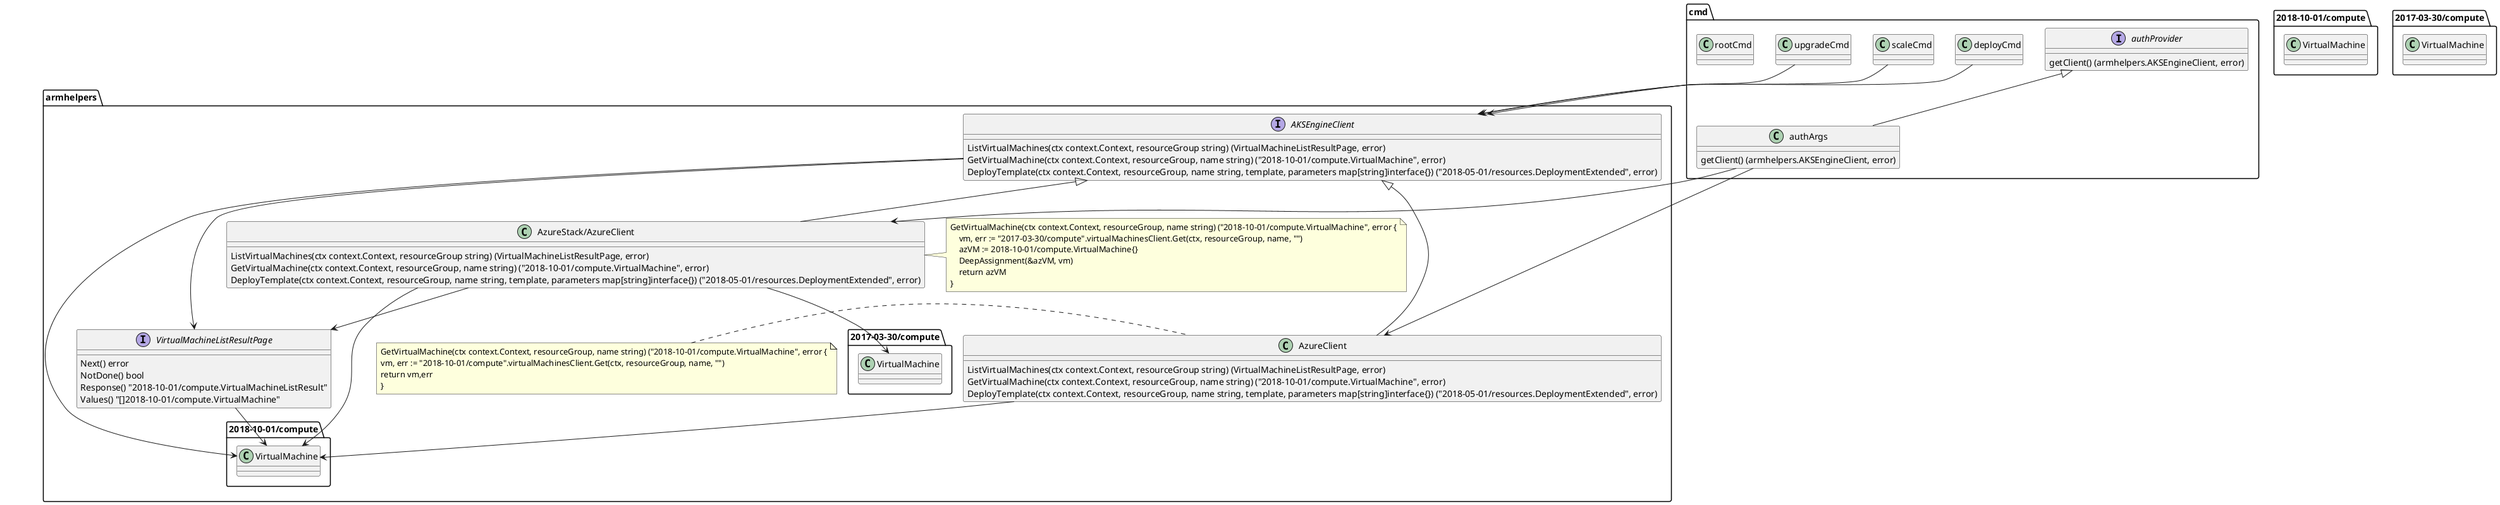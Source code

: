 @startuml

package "armhelpers" {
    interface AKSEngineClient
    interface VirtualMachineListResultPage

    VirtualMachineListResultPage : Next() error
    VirtualMachineListResultPage : NotDone() bool
    VirtualMachineListResultPage : Response() "2018-10-01/compute.VirtualMachineListResult"
    VirtualMachineListResultPage : Values() "[]2018-10-01/compute.VirtualMachine"

    AKSEngineClient : ListVirtualMachines(ctx context.Context, resourceGroup string) (VirtualMachineListResultPage, error)
    AKSEngineClient : GetVirtualMachine(ctx context.Context, resourceGroup, name string) ("2018-10-01/compute.VirtualMachine", error)
    AKSEngineClient : DeployTemplate(ctx context.Context, resourceGroup, name string, template, parameters map[string]interface{}) ("2018-05-01/resources.DeploymentExtended", error)


    AKSEngineClient --> VirtualMachineListResultPage 
    AKSEngineClient --> "2018-10-01/compute.VirtualMachine" 
    VirtualMachineListResultPage --> "2018-10-01/compute.VirtualMachine" 
    AzureClient --> "2018-10-01/compute.VirtualMachine" 

    class AzureClient
    note left of AzureClient
    GetVirtualMachine(ctx context.Context, resourceGroup, name string) ("2018-10-01/compute.VirtualMachine", error {
    vm, err := "2018-10-01/compute".virtualMachinesClient.Get(ctx, resourceGroup, name, "")
    return vm,err
    }
    end note

    AzureClient : ListVirtualMachines(ctx context.Context, resourceGroup string) (VirtualMachineListResultPage, error)
    AzureClient : GetVirtualMachine(ctx context.Context, resourceGroup, name string) ("2018-10-01/compute.VirtualMachine", error)
    AzureClient : DeployTemplate(ctx context.Context, resourceGroup, name string, template, parameters map[string]interface{}) ("2018-05-01/resources.DeploymentExtended", error)
    AKSEngineClient <|-- AzureClient

    class "AzureStack/AzureClient"
    note right of "AzureStack/AzureClient"
    GetVirtualMachine(ctx context.Context, resourceGroup, name string) ("2018-10-01/compute.VirtualMachine", error {
        vm, err := "2017-03-30/compute".virtualMachinesClient.Get(ctx, resourceGroup, name, "")
        azVM := 2018-10-01/compute.VirtualMachine{}
        DeepAssignment(&azVM, vm)
        return azVM
    }
    end note
    AKSEngineClient <|-- "AzureStack/AzureClient"
    "AzureStack/AzureClient" : ListVirtualMachines(ctx context.Context, resourceGroup string) (VirtualMachineListResultPage, error)
    "AzureStack/AzureClient" : GetVirtualMachine(ctx context.Context, resourceGroup, name string) ("2018-10-01/compute.VirtualMachine", error)
    "AzureStack/AzureClient" : DeployTemplate(ctx context.Context, resourceGroup, name string, template, parameters map[string]interface{}) ("2018-05-01/resources.DeploymentExtended", error)

    "AzureStack/AzureClient" --> "2018-10-01/compute.VirtualMachine"
    "AzureStack/AzureClient" --> "2017-03-30/compute.VirtualMachine"
    "AzureStack/AzureClient" --> VirtualMachineListResultPage
}



package "cmd" {
    
    class deployCmd{
    }

    deployCmd --> AKSEngineClient

    class scaleCmd{ 
    }

    scaleCmd --> AKSEngineClient

    class upgradeCmd{
    }
    upgradeCmd --> AKSEngineClient


    interface authProvider {
    }
    authProvider : getClient() (armhelpers.AKSEngineClient, error)

    class authArgs {
        
    }
    authArgs : getClient() (armhelpers.AKSEngineClient, error)
    authArgs --> "AzureStack/AzureClient"
    authArgs --> "AzureClient"

    authProvider <|-- authArgs
    class rootCmd {
    }

   
}

package "2018-10-01/compute" {
    class VirtualMachine{
    }
}

package "2017-03-30/compute" {
    class VirtualMachine{
    }
}


@enduml